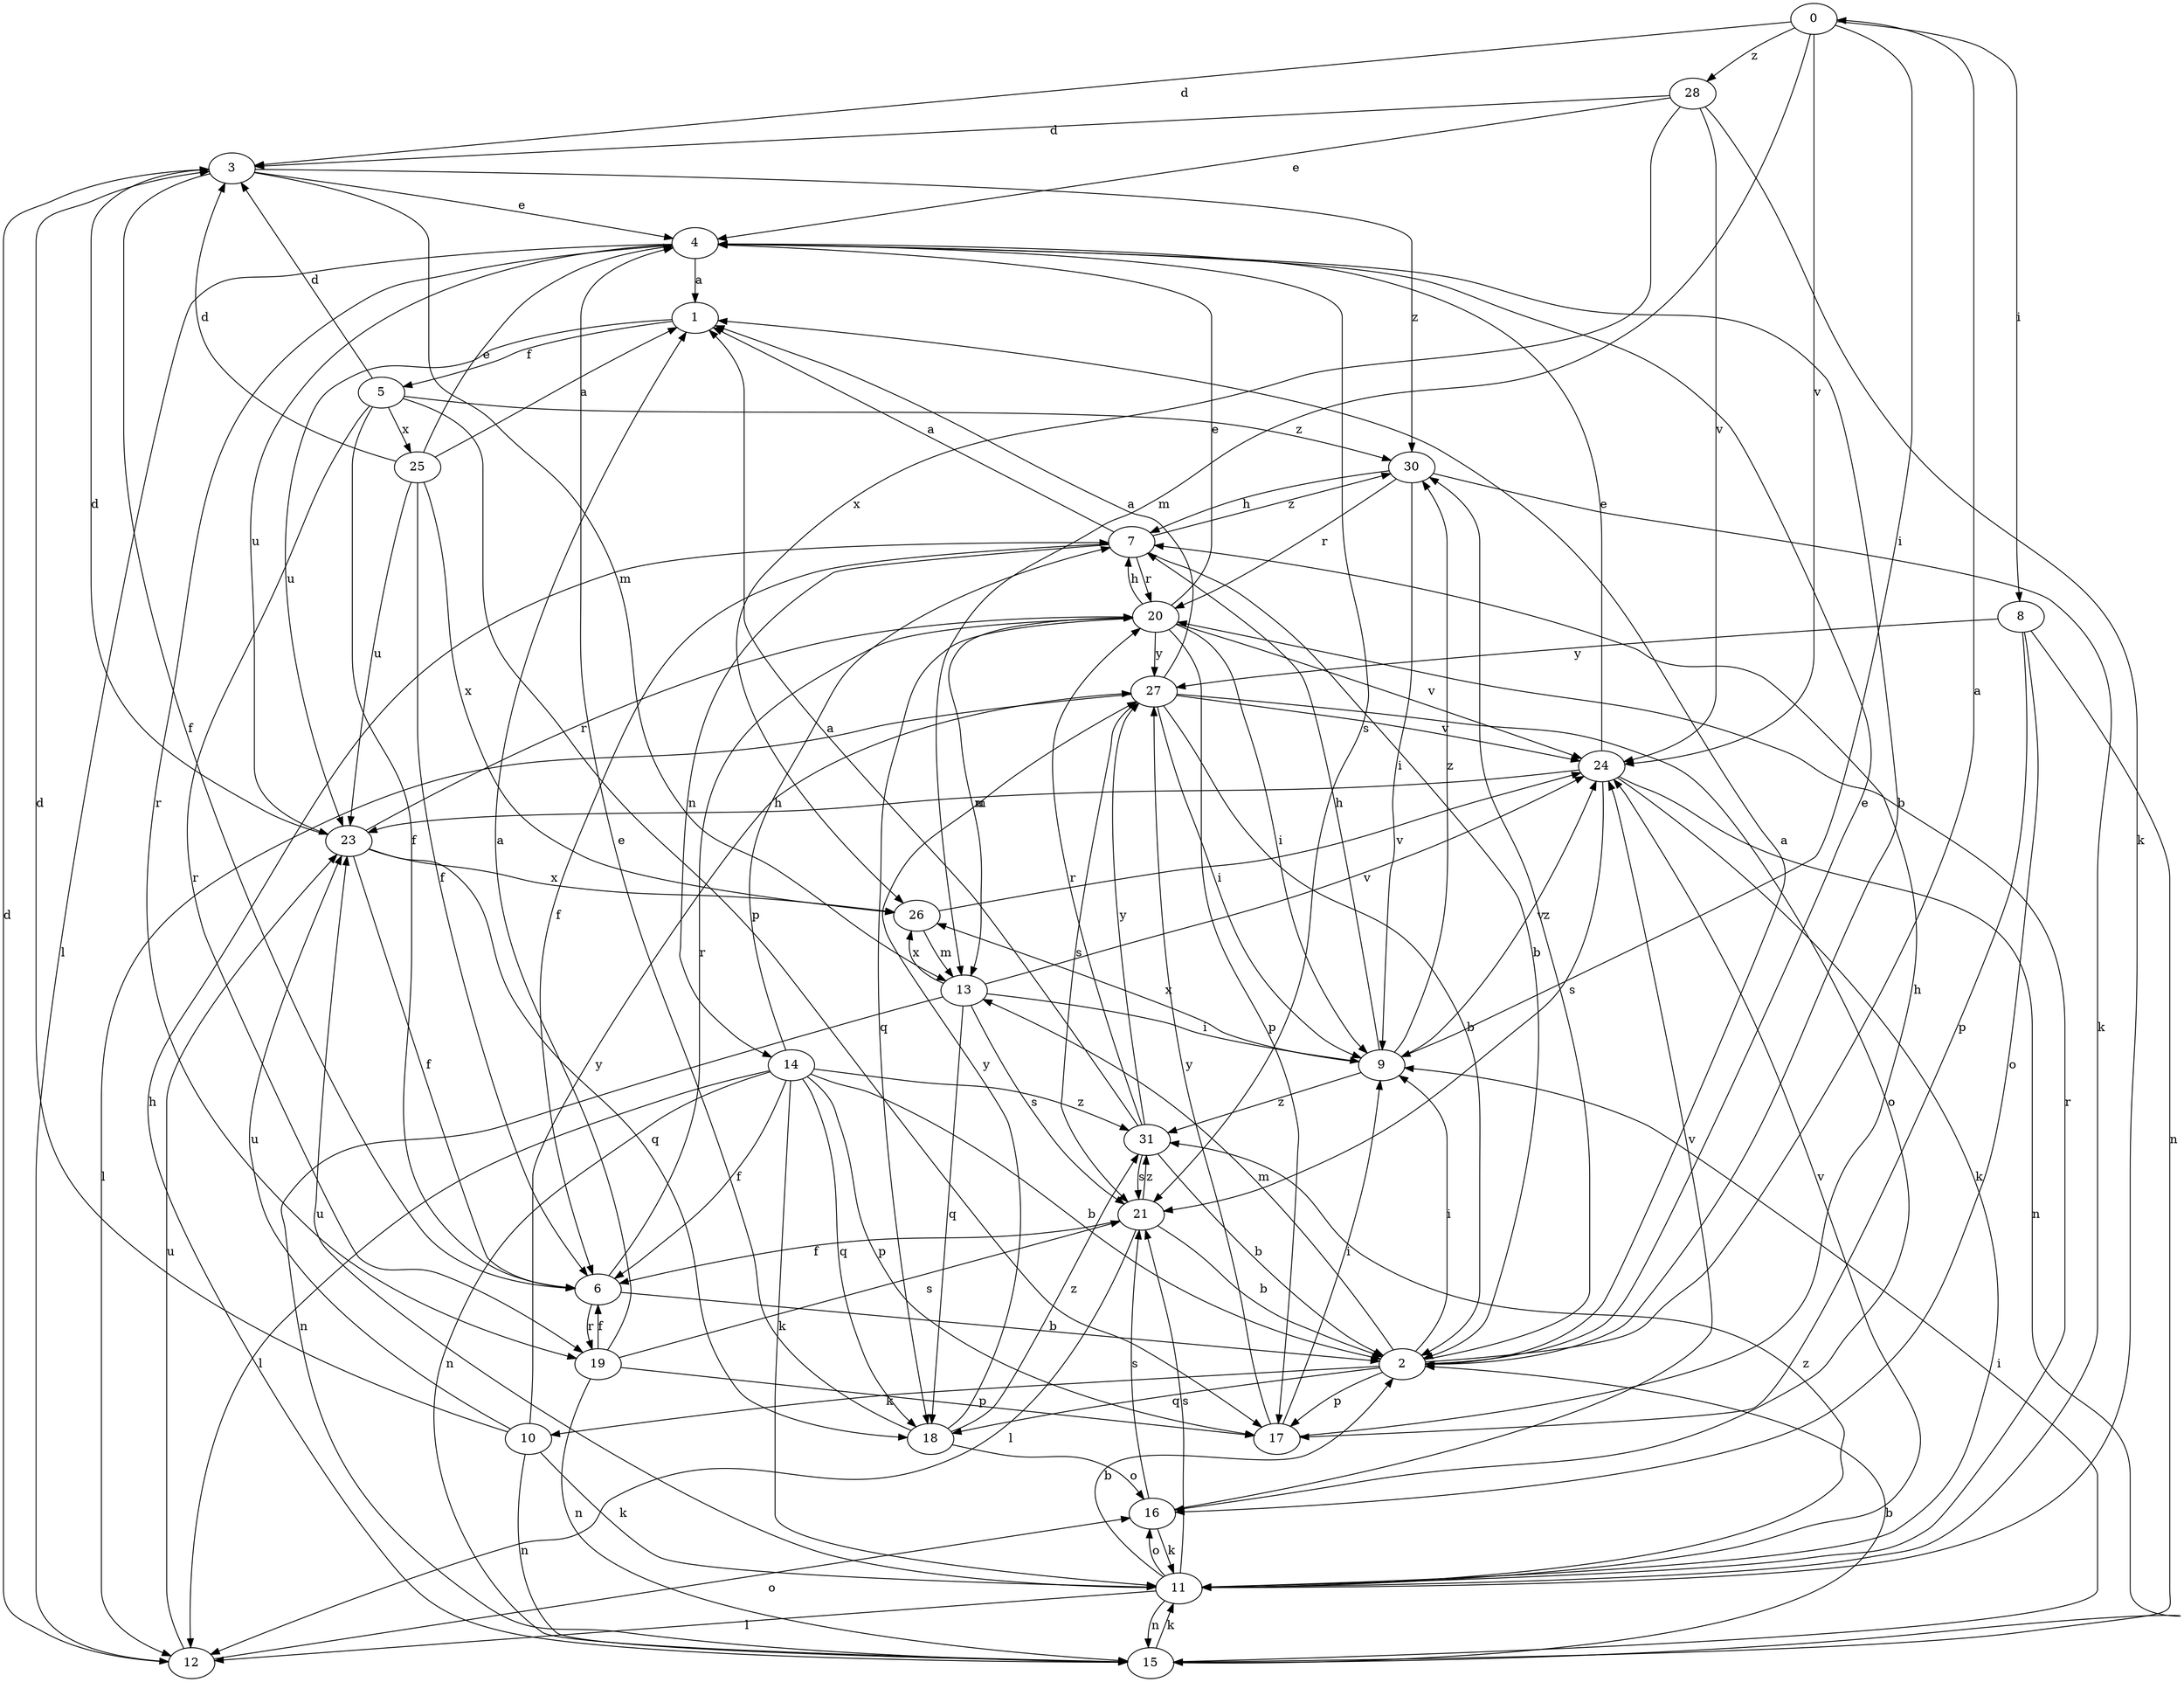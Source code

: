 strict digraph  {
0;
1;
2;
3;
4;
5;
6;
7;
8;
9;
10;
11;
12;
13;
14;
15;
16;
17;
18;
19;
20;
21;
23;
24;
25;
26;
27;
28;
30;
31;
0 -> 3  [label=d];
0 -> 8  [label=i];
0 -> 9  [label=i];
0 -> 13  [label=m];
0 -> 24  [label=v];
0 -> 28  [label=z];
1 -> 5  [label=f];
1 -> 23  [label=u];
2 -> 0  [label=a];
2 -> 1  [label=a];
2 -> 4  [label=e];
2 -> 9  [label=i];
2 -> 10  [label=k];
2 -> 13  [label=m];
2 -> 17  [label=p];
2 -> 18  [label=q];
2 -> 30  [label=z];
3 -> 4  [label=e];
3 -> 6  [label=f];
3 -> 13  [label=m];
3 -> 30  [label=z];
4 -> 1  [label=a];
4 -> 2  [label=b];
4 -> 12  [label=l];
4 -> 19  [label=r];
4 -> 21  [label=s];
4 -> 23  [label=u];
5 -> 3  [label=d];
5 -> 6  [label=f];
5 -> 17  [label=p];
5 -> 19  [label=r];
5 -> 25  [label=x];
5 -> 30  [label=z];
6 -> 2  [label=b];
6 -> 19  [label=r];
6 -> 20  [label=r];
7 -> 1  [label=a];
7 -> 2  [label=b];
7 -> 6  [label=f];
7 -> 14  [label=n];
7 -> 20  [label=r];
7 -> 30  [label=z];
8 -> 15  [label=n];
8 -> 16  [label=o];
8 -> 17  [label=p];
8 -> 27  [label=y];
9 -> 7  [label=h];
9 -> 24  [label=v];
9 -> 26  [label=x];
9 -> 30  [label=z];
9 -> 31  [label=z];
10 -> 3  [label=d];
10 -> 11  [label=k];
10 -> 15  [label=n];
10 -> 23  [label=u];
10 -> 27  [label=y];
11 -> 2  [label=b];
11 -> 12  [label=l];
11 -> 15  [label=n];
11 -> 16  [label=o];
11 -> 20  [label=r];
11 -> 21  [label=s];
11 -> 23  [label=u];
11 -> 24  [label=v];
11 -> 31  [label=z];
12 -> 3  [label=d];
12 -> 16  [label=o];
12 -> 23  [label=u];
13 -> 9  [label=i];
13 -> 15  [label=n];
13 -> 18  [label=q];
13 -> 21  [label=s];
13 -> 24  [label=v];
13 -> 26  [label=x];
14 -> 2  [label=b];
14 -> 6  [label=f];
14 -> 7  [label=h];
14 -> 11  [label=k];
14 -> 12  [label=l];
14 -> 15  [label=n];
14 -> 17  [label=p];
14 -> 18  [label=q];
14 -> 31  [label=z];
15 -> 2  [label=b];
15 -> 7  [label=h];
15 -> 9  [label=i];
15 -> 11  [label=k];
16 -> 11  [label=k];
16 -> 21  [label=s];
16 -> 24  [label=v];
17 -> 7  [label=h];
17 -> 9  [label=i];
17 -> 27  [label=y];
18 -> 4  [label=e];
18 -> 16  [label=o];
18 -> 27  [label=y];
18 -> 31  [label=z];
19 -> 1  [label=a];
19 -> 6  [label=f];
19 -> 15  [label=n];
19 -> 17  [label=p];
19 -> 21  [label=s];
20 -> 4  [label=e];
20 -> 7  [label=h];
20 -> 9  [label=i];
20 -> 13  [label=m];
20 -> 17  [label=p];
20 -> 18  [label=q];
20 -> 24  [label=v];
20 -> 27  [label=y];
21 -> 2  [label=b];
21 -> 6  [label=f];
21 -> 12  [label=l];
21 -> 31  [label=z];
23 -> 3  [label=d];
23 -> 6  [label=f];
23 -> 18  [label=q];
23 -> 20  [label=r];
23 -> 26  [label=x];
24 -> 4  [label=e];
24 -> 11  [label=k];
24 -> 15  [label=n];
24 -> 21  [label=s];
24 -> 23  [label=u];
25 -> 1  [label=a];
25 -> 3  [label=d];
25 -> 4  [label=e];
25 -> 6  [label=f];
25 -> 23  [label=u];
25 -> 26  [label=x];
26 -> 13  [label=m];
26 -> 24  [label=v];
27 -> 1  [label=a];
27 -> 2  [label=b];
27 -> 9  [label=i];
27 -> 12  [label=l];
27 -> 16  [label=o];
27 -> 21  [label=s];
27 -> 24  [label=v];
28 -> 3  [label=d];
28 -> 4  [label=e];
28 -> 11  [label=k];
28 -> 24  [label=v];
28 -> 26  [label=x];
30 -> 7  [label=h];
30 -> 9  [label=i];
30 -> 11  [label=k];
30 -> 20  [label=r];
31 -> 1  [label=a];
31 -> 2  [label=b];
31 -> 20  [label=r];
31 -> 21  [label=s];
31 -> 27  [label=y];
}
